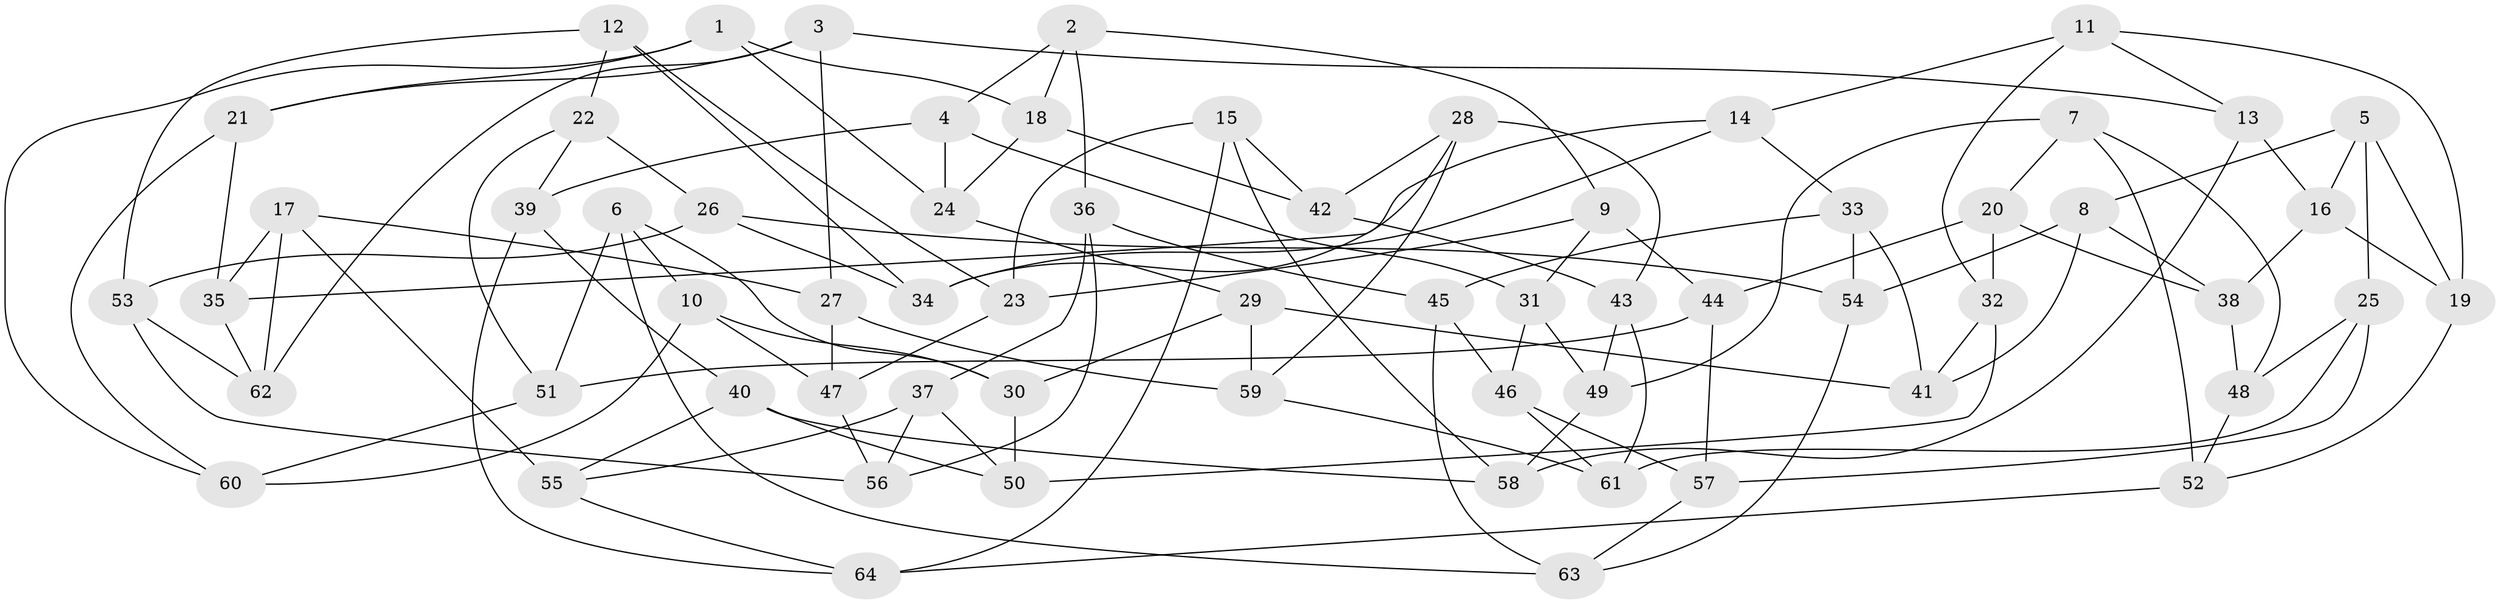 // coarse degree distribution, {4: 0.34210526315789475, 5: 0.2894736842105263, 6: 0.34210526315789475, 3: 0.02631578947368421}
// Generated by graph-tools (version 1.1) at 2025/24/03/03/25 07:24:23]
// undirected, 64 vertices, 128 edges
graph export_dot {
graph [start="1"]
  node [color=gray90,style=filled];
  1;
  2;
  3;
  4;
  5;
  6;
  7;
  8;
  9;
  10;
  11;
  12;
  13;
  14;
  15;
  16;
  17;
  18;
  19;
  20;
  21;
  22;
  23;
  24;
  25;
  26;
  27;
  28;
  29;
  30;
  31;
  32;
  33;
  34;
  35;
  36;
  37;
  38;
  39;
  40;
  41;
  42;
  43;
  44;
  45;
  46;
  47;
  48;
  49;
  50;
  51;
  52;
  53;
  54;
  55;
  56;
  57;
  58;
  59;
  60;
  61;
  62;
  63;
  64;
  1 -- 24;
  1 -- 18;
  1 -- 60;
  1 -- 21;
  2 -- 18;
  2 -- 9;
  2 -- 4;
  2 -- 36;
  3 -- 21;
  3 -- 13;
  3 -- 62;
  3 -- 27;
  4 -- 31;
  4 -- 39;
  4 -- 24;
  5 -- 19;
  5 -- 16;
  5 -- 8;
  5 -- 25;
  6 -- 30;
  6 -- 51;
  6 -- 10;
  6 -- 63;
  7 -- 48;
  7 -- 20;
  7 -- 49;
  7 -- 52;
  8 -- 54;
  8 -- 38;
  8 -- 41;
  9 -- 31;
  9 -- 23;
  9 -- 44;
  10 -- 47;
  10 -- 60;
  10 -- 30;
  11 -- 19;
  11 -- 13;
  11 -- 32;
  11 -- 14;
  12 -- 23;
  12 -- 53;
  12 -- 22;
  12 -- 34;
  13 -- 16;
  13 -- 58;
  14 -- 34;
  14 -- 33;
  14 -- 35;
  15 -- 64;
  15 -- 58;
  15 -- 23;
  15 -- 42;
  16 -- 38;
  16 -- 19;
  17 -- 55;
  17 -- 27;
  17 -- 62;
  17 -- 35;
  18 -- 42;
  18 -- 24;
  19 -- 52;
  20 -- 38;
  20 -- 32;
  20 -- 44;
  21 -- 35;
  21 -- 60;
  22 -- 39;
  22 -- 51;
  22 -- 26;
  23 -- 47;
  24 -- 29;
  25 -- 48;
  25 -- 57;
  25 -- 61;
  26 -- 34;
  26 -- 54;
  26 -- 53;
  27 -- 47;
  27 -- 59;
  28 -- 34;
  28 -- 43;
  28 -- 42;
  28 -- 59;
  29 -- 30;
  29 -- 59;
  29 -- 41;
  30 -- 50;
  31 -- 49;
  31 -- 46;
  32 -- 41;
  32 -- 50;
  33 -- 41;
  33 -- 54;
  33 -- 45;
  35 -- 62;
  36 -- 56;
  36 -- 45;
  36 -- 37;
  37 -- 55;
  37 -- 50;
  37 -- 56;
  38 -- 48;
  39 -- 64;
  39 -- 40;
  40 -- 55;
  40 -- 58;
  40 -- 50;
  42 -- 43;
  43 -- 49;
  43 -- 61;
  44 -- 51;
  44 -- 57;
  45 -- 63;
  45 -- 46;
  46 -- 61;
  46 -- 57;
  47 -- 56;
  48 -- 52;
  49 -- 58;
  51 -- 60;
  52 -- 64;
  53 -- 62;
  53 -- 56;
  54 -- 63;
  55 -- 64;
  57 -- 63;
  59 -- 61;
}
